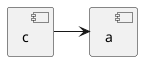 {
  "sha1": "fi1tcs9cq51c1gdvlrv4lexbra96d3l",
  "insertion": {
    "when": "2024-06-01T09:03:06.171Z",
    "url": "https://forum.plantuml.net/11052/remove-unlinked-components?show=11133#c11133",
    "user": "plantuml@gmail.com"
  }
}
@startuml
'together {
   together {
     [b]
   }
'}
[c] -> [a]
remove @unlinked
@enduml
